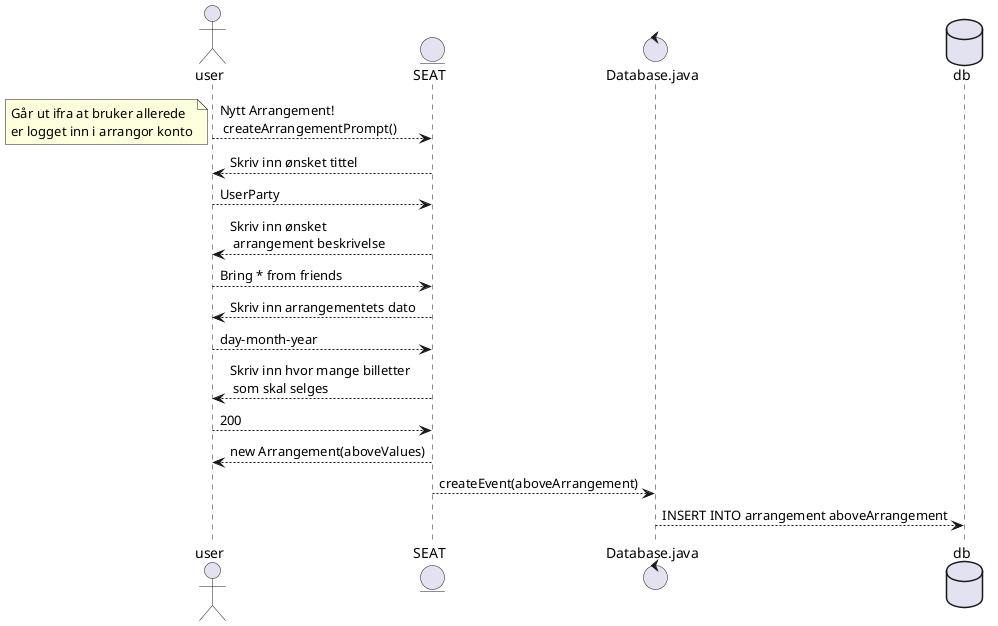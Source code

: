 @startuml

actor user
entity SEAT
control Database.java as data
database db

user --> SEAT: Nytt Arrangement! \n createArrangementPrompt()
note left
	Går ut ifra at bruker allerede
	er logget inn i arrangor konto
end note
user <-- SEAT: Skriv inn ønsket tittel
user --> SEAT: UserParty
user <-- SEAT: Skriv inn ønsket \n arrangement beskrivelse
user --> SEAT: Bring * from friends
user <-- SEAT: Skriv inn arrangementets dato
user --> SEAT: day-month-year
user <-- SEAT: Skriv inn hvor mange billetter \n som skal selges
user --> SEAT: 200
user <-- SEAT: new Arrangement(aboveValues)
SEAT --> data: createEvent(aboveArrangement)
data --> db: INSERT INTO arrangement aboveArrangement
@enduml